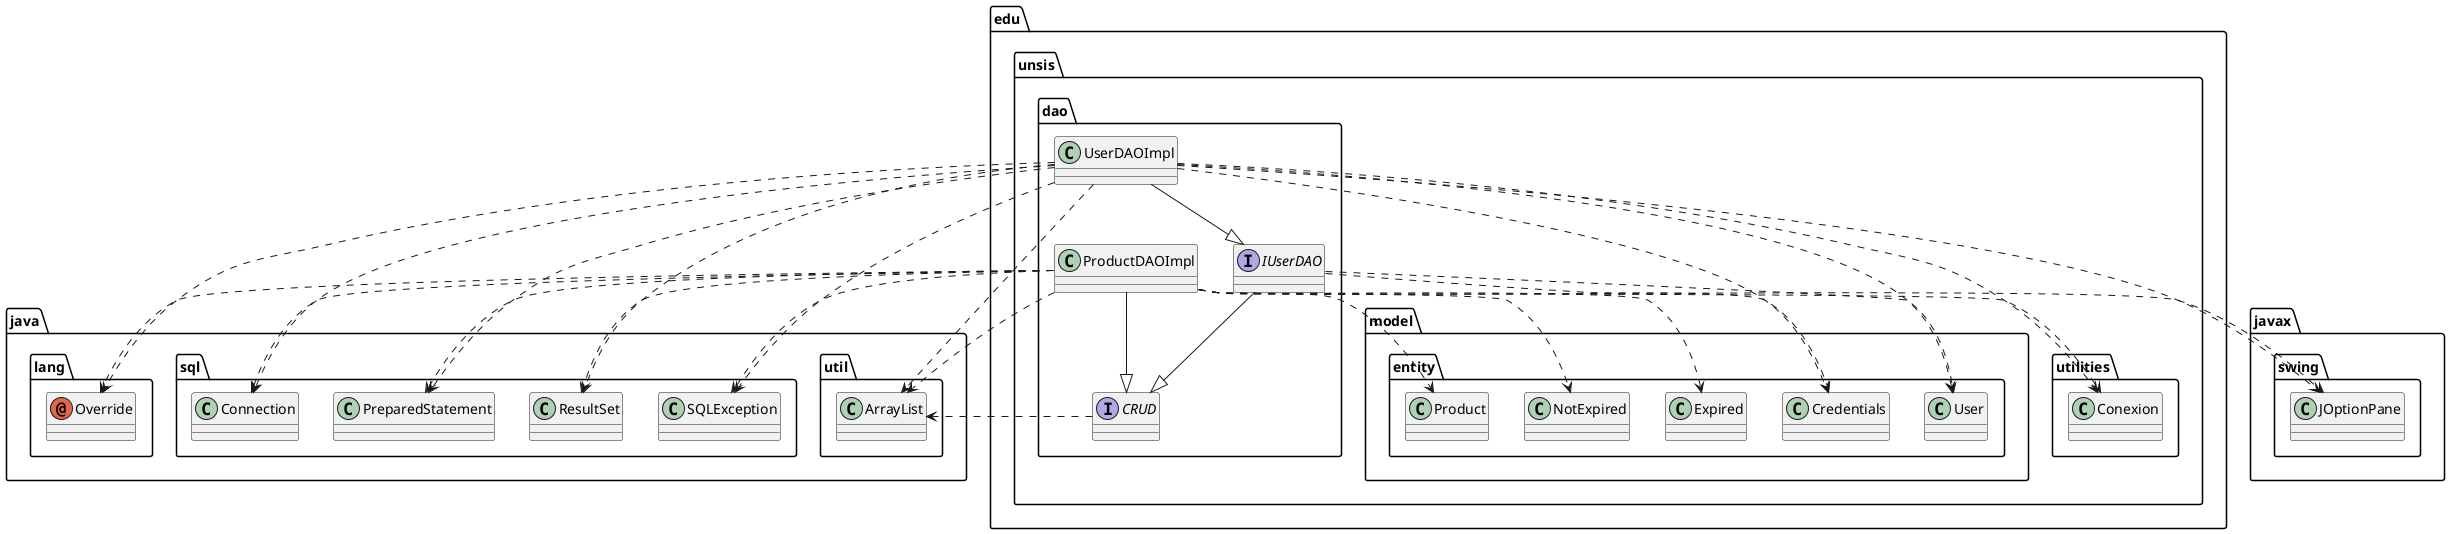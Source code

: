 @startuml
annotation java.lang.Override
class edu.unsis.dao.ProductDAOImpl
class edu.unsis.dao.UserDAOImpl
class edu.unsis.model.entity.Credentials
class edu.unsis.model.entity.Expired
class edu.unsis.model.entity.NotExpired
class edu.unsis.model.entity.Product
class edu.unsis.model.entity.User
class edu.unsis.utilities.Conexion
class java.sql.Connection
class java.sql.PreparedStatement
class java.sql.ResultSet
class java.sql.SQLException
class java.util.ArrayList
class javax.swing.JOptionPane
interface edu.unsis.dao.CRUD
interface edu.unsis.dao.IUserDAO
edu.unsis.dao.ProductDAOImpl ..> java.lang.Override
edu.unsis.dao.ProductDAOImpl ..> edu.unsis.model.entity.Expired
edu.unsis.dao.ProductDAOImpl ..> edu.unsis.model.entity.NotExpired
edu.unsis.dao.ProductDAOImpl ..> edu.unsis.model.entity.Product
edu.unsis.dao.ProductDAOImpl ..> edu.unsis.utilities.Conexion
edu.unsis.dao.ProductDAOImpl ..> java.sql.Connection
edu.unsis.dao.ProductDAOImpl ..> java.sql.PreparedStatement
edu.unsis.dao.ProductDAOImpl ..> java.sql.ResultSet
edu.unsis.dao.ProductDAOImpl ..> java.sql.SQLException
edu.unsis.dao.ProductDAOImpl ..> java.util.ArrayList
edu.unsis.dao.ProductDAOImpl ..> javax.swing.JOptionPane
edu.unsis.dao.ProductDAOImpl --|> edu.unsis.dao.CRUD
edu.unsis.dao.UserDAOImpl ..> java.lang.Override
edu.unsis.dao.UserDAOImpl ..> edu.unsis.model.entity.Credentials
edu.unsis.dao.UserDAOImpl ..> edu.unsis.model.entity.User
edu.unsis.dao.UserDAOImpl ..> edu.unsis.utilities.Conexion
edu.unsis.dao.UserDAOImpl ..> java.sql.Connection
edu.unsis.dao.UserDAOImpl ..> java.sql.PreparedStatement
edu.unsis.dao.UserDAOImpl ..> java.sql.ResultSet
edu.unsis.dao.UserDAOImpl ..> java.sql.SQLException
edu.unsis.dao.UserDAOImpl ..> java.util.ArrayList
edu.unsis.dao.UserDAOImpl ..> javax.swing.JOptionPane
edu.unsis.dao.UserDAOImpl --|> edu.unsis.dao.IUserDAO
edu.unsis.dao.CRUD ..> java.util.ArrayList
edu.unsis.dao.IUserDAO ..> edu.unsis.model.entity.Credentials
edu.unsis.dao.IUserDAO ..> edu.unsis.model.entity.User
edu.unsis.dao.IUserDAO --|> edu.unsis.dao.CRUD
@enduml